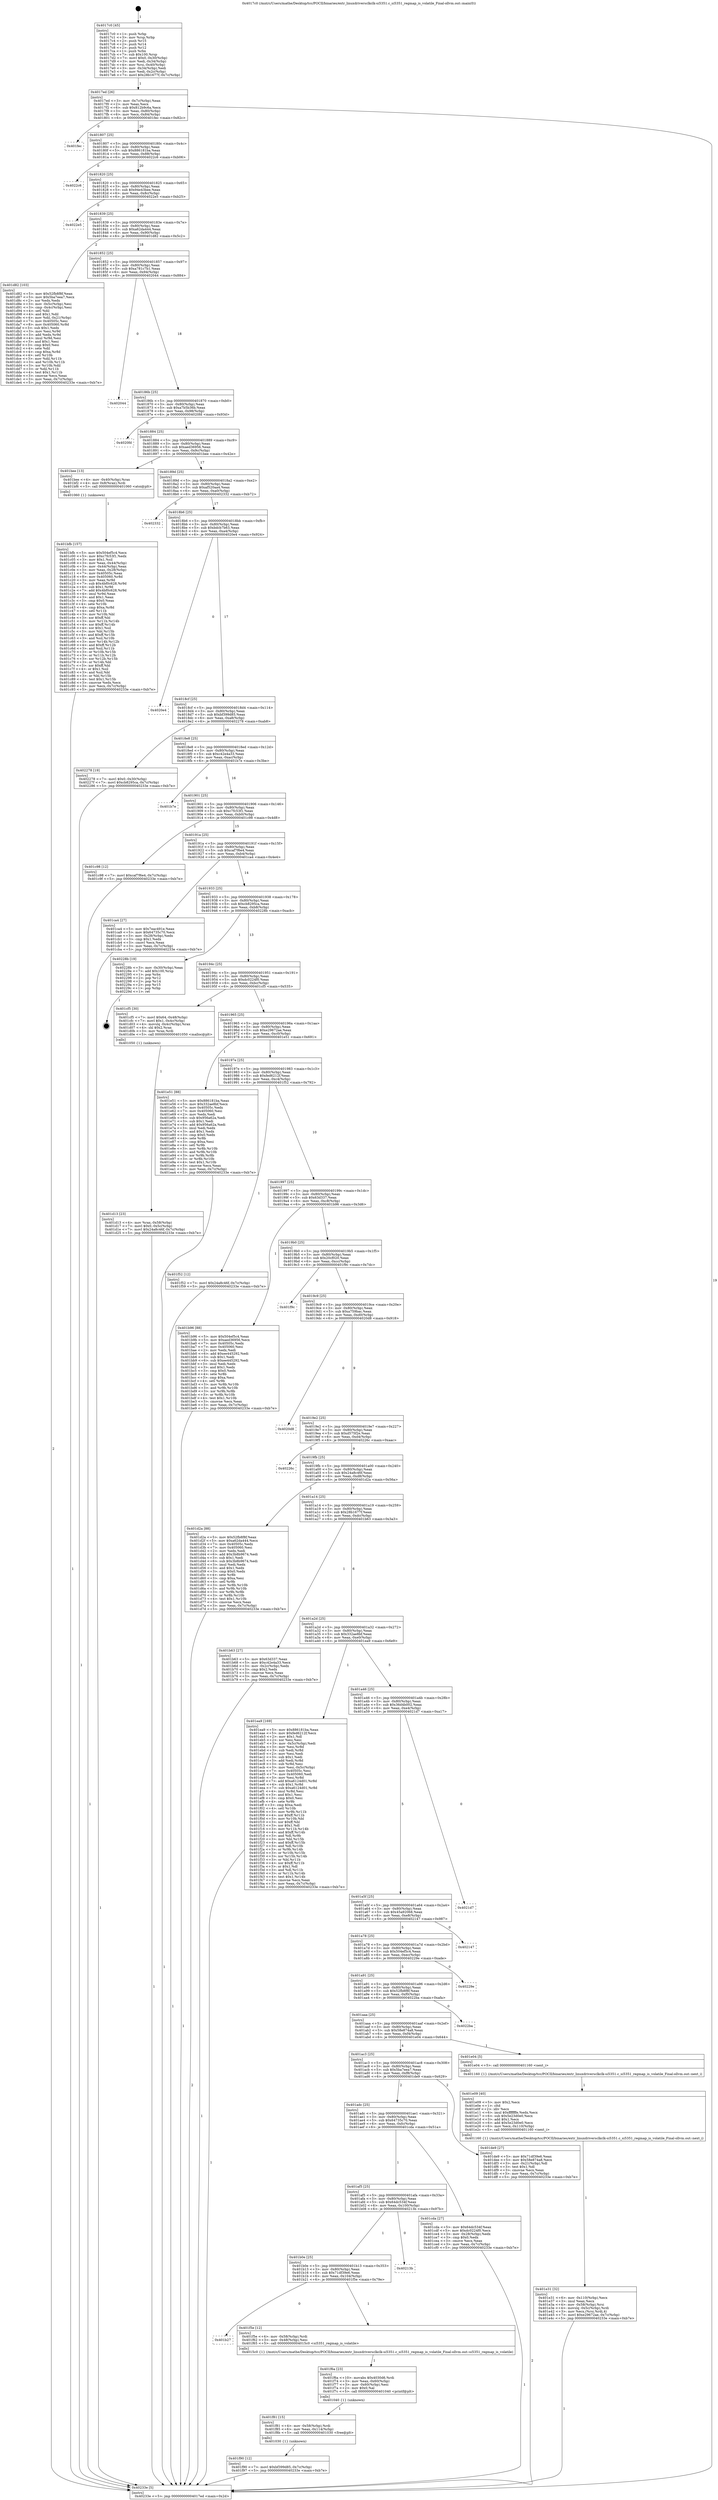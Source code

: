 digraph "0x4017c0" {
  label = "0x4017c0 (/mnt/c/Users/mathe/Desktop/tcc/POCII/binaries/extr_linuxdriversclkclk-si5351.c_si5351_regmap_is_volatile_Final-ollvm.out::main(0))"
  labelloc = "t"
  node[shape=record]

  Entry [label="",width=0.3,height=0.3,shape=circle,fillcolor=black,style=filled]
  "0x4017ed" [label="{
     0x4017ed [26]\l
     | [instrs]\l
     &nbsp;&nbsp;0x4017ed \<+3\>: mov -0x7c(%rbp),%eax\l
     &nbsp;&nbsp;0x4017f0 \<+2\>: mov %eax,%ecx\l
     &nbsp;&nbsp;0x4017f2 \<+6\>: sub $0x812b9c6a,%ecx\l
     &nbsp;&nbsp;0x4017f8 \<+3\>: mov %eax,-0x80(%rbp)\l
     &nbsp;&nbsp;0x4017fb \<+6\>: mov %ecx,-0x84(%rbp)\l
     &nbsp;&nbsp;0x401801 \<+6\>: je 0000000000401fec \<main+0x82c\>\l
  }"]
  "0x401fec" [label="{
     0x401fec\l
  }", style=dashed]
  "0x401807" [label="{
     0x401807 [25]\l
     | [instrs]\l
     &nbsp;&nbsp;0x401807 \<+5\>: jmp 000000000040180c \<main+0x4c\>\l
     &nbsp;&nbsp;0x40180c \<+3\>: mov -0x80(%rbp),%eax\l
     &nbsp;&nbsp;0x40180f \<+5\>: sub $0x886181ba,%eax\l
     &nbsp;&nbsp;0x401814 \<+6\>: mov %eax,-0x88(%rbp)\l
     &nbsp;&nbsp;0x40181a \<+6\>: je 00000000004022c6 \<main+0xb06\>\l
  }"]
  Exit [label="",width=0.3,height=0.3,shape=circle,fillcolor=black,style=filled,peripheries=2]
  "0x4022c6" [label="{
     0x4022c6\l
  }", style=dashed]
  "0x401820" [label="{
     0x401820 [25]\l
     | [instrs]\l
     &nbsp;&nbsp;0x401820 \<+5\>: jmp 0000000000401825 \<main+0x65\>\l
     &nbsp;&nbsp;0x401825 \<+3\>: mov -0x80(%rbp),%eax\l
     &nbsp;&nbsp;0x401828 \<+5\>: sub $0x94e43bee,%eax\l
     &nbsp;&nbsp;0x40182d \<+6\>: mov %eax,-0x8c(%rbp)\l
     &nbsp;&nbsp;0x401833 \<+6\>: je 00000000004022e5 \<main+0xb25\>\l
  }"]
  "0x401f90" [label="{
     0x401f90 [12]\l
     | [instrs]\l
     &nbsp;&nbsp;0x401f90 \<+7\>: movl $0xbf399d85,-0x7c(%rbp)\l
     &nbsp;&nbsp;0x401f97 \<+5\>: jmp 000000000040233e \<main+0xb7e\>\l
  }"]
  "0x4022e5" [label="{
     0x4022e5\l
  }", style=dashed]
  "0x401839" [label="{
     0x401839 [25]\l
     | [instrs]\l
     &nbsp;&nbsp;0x401839 \<+5\>: jmp 000000000040183e \<main+0x7e\>\l
     &nbsp;&nbsp;0x40183e \<+3\>: mov -0x80(%rbp),%eax\l
     &nbsp;&nbsp;0x401841 \<+5\>: sub $0xa62da444,%eax\l
     &nbsp;&nbsp;0x401846 \<+6\>: mov %eax,-0x90(%rbp)\l
     &nbsp;&nbsp;0x40184c \<+6\>: je 0000000000401d82 \<main+0x5c2\>\l
  }"]
  "0x401f81" [label="{
     0x401f81 [15]\l
     | [instrs]\l
     &nbsp;&nbsp;0x401f81 \<+4\>: mov -0x58(%rbp),%rdi\l
     &nbsp;&nbsp;0x401f85 \<+6\>: mov %eax,-0x114(%rbp)\l
     &nbsp;&nbsp;0x401f8b \<+5\>: call 0000000000401030 \<free@plt\>\l
     | [calls]\l
     &nbsp;&nbsp;0x401030 \{1\} (unknown)\l
  }"]
  "0x401d82" [label="{
     0x401d82 [103]\l
     | [instrs]\l
     &nbsp;&nbsp;0x401d82 \<+5\>: mov $0x52fb8f8f,%eax\l
     &nbsp;&nbsp;0x401d87 \<+5\>: mov $0x5ba7eea7,%ecx\l
     &nbsp;&nbsp;0x401d8c \<+2\>: xor %edx,%edx\l
     &nbsp;&nbsp;0x401d8e \<+3\>: mov -0x5c(%rbp),%esi\l
     &nbsp;&nbsp;0x401d91 \<+3\>: cmp -0x4c(%rbp),%esi\l
     &nbsp;&nbsp;0x401d94 \<+4\>: setl %dil\l
     &nbsp;&nbsp;0x401d98 \<+4\>: and $0x1,%dil\l
     &nbsp;&nbsp;0x401d9c \<+4\>: mov %dil,-0x21(%rbp)\l
     &nbsp;&nbsp;0x401da0 \<+7\>: mov 0x40505c,%esi\l
     &nbsp;&nbsp;0x401da7 \<+8\>: mov 0x405060,%r8d\l
     &nbsp;&nbsp;0x401daf \<+3\>: sub $0x1,%edx\l
     &nbsp;&nbsp;0x401db2 \<+3\>: mov %esi,%r9d\l
     &nbsp;&nbsp;0x401db5 \<+3\>: add %edx,%r9d\l
     &nbsp;&nbsp;0x401db8 \<+4\>: imul %r9d,%esi\l
     &nbsp;&nbsp;0x401dbc \<+3\>: and $0x1,%esi\l
     &nbsp;&nbsp;0x401dbf \<+3\>: cmp $0x0,%esi\l
     &nbsp;&nbsp;0x401dc2 \<+4\>: sete %dil\l
     &nbsp;&nbsp;0x401dc6 \<+4\>: cmp $0xa,%r8d\l
     &nbsp;&nbsp;0x401dca \<+4\>: setl %r10b\l
     &nbsp;&nbsp;0x401dce \<+3\>: mov %dil,%r11b\l
     &nbsp;&nbsp;0x401dd1 \<+3\>: and %r10b,%r11b\l
     &nbsp;&nbsp;0x401dd4 \<+3\>: xor %r10b,%dil\l
     &nbsp;&nbsp;0x401dd7 \<+3\>: or %dil,%r11b\l
     &nbsp;&nbsp;0x401dda \<+4\>: test $0x1,%r11b\l
     &nbsp;&nbsp;0x401dde \<+3\>: cmovne %ecx,%eax\l
     &nbsp;&nbsp;0x401de1 \<+3\>: mov %eax,-0x7c(%rbp)\l
     &nbsp;&nbsp;0x401de4 \<+5\>: jmp 000000000040233e \<main+0xb7e\>\l
  }"]
  "0x401852" [label="{
     0x401852 [25]\l
     | [instrs]\l
     &nbsp;&nbsp;0x401852 \<+5\>: jmp 0000000000401857 \<main+0x97\>\l
     &nbsp;&nbsp;0x401857 \<+3\>: mov -0x80(%rbp),%eax\l
     &nbsp;&nbsp;0x40185a \<+5\>: sub $0xa781c7b1,%eax\l
     &nbsp;&nbsp;0x40185f \<+6\>: mov %eax,-0x94(%rbp)\l
     &nbsp;&nbsp;0x401865 \<+6\>: je 0000000000402044 \<main+0x884\>\l
  }"]
  "0x401f6a" [label="{
     0x401f6a [23]\l
     | [instrs]\l
     &nbsp;&nbsp;0x401f6a \<+10\>: movabs $0x4030d6,%rdi\l
     &nbsp;&nbsp;0x401f74 \<+3\>: mov %eax,-0x60(%rbp)\l
     &nbsp;&nbsp;0x401f77 \<+3\>: mov -0x60(%rbp),%esi\l
     &nbsp;&nbsp;0x401f7a \<+2\>: mov $0x0,%al\l
     &nbsp;&nbsp;0x401f7c \<+5\>: call 0000000000401040 \<printf@plt\>\l
     | [calls]\l
     &nbsp;&nbsp;0x401040 \{1\} (unknown)\l
  }"]
  "0x402044" [label="{
     0x402044\l
  }", style=dashed]
  "0x40186b" [label="{
     0x40186b [25]\l
     | [instrs]\l
     &nbsp;&nbsp;0x40186b \<+5\>: jmp 0000000000401870 \<main+0xb0\>\l
     &nbsp;&nbsp;0x401870 \<+3\>: mov -0x80(%rbp),%eax\l
     &nbsp;&nbsp;0x401873 \<+5\>: sub $0xa7b5b36b,%eax\l
     &nbsp;&nbsp;0x401878 \<+6\>: mov %eax,-0x98(%rbp)\l
     &nbsp;&nbsp;0x40187e \<+6\>: je 00000000004020fd \<main+0x93d\>\l
  }"]
  "0x401b27" [label="{
     0x401b27\l
  }", style=dashed]
  "0x4020fd" [label="{
     0x4020fd\l
  }", style=dashed]
  "0x401884" [label="{
     0x401884 [25]\l
     | [instrs]\l
     &nbsp;&nbsp;0x401884 \<+5\>: jmp 0000000000401889 \<main+0xc9\>\l
     &nbsp;&nbsp;0x401889 \<+3\>: mov -0x80(%rbp),%eax\l
     &nbsp;&nbsp;0x40188c \<+5\>: sub $0xaed36956,%eax\l
     &nbsp;&nbsp;0x401891 \<+6\>: mov %eax,-0x9c(%rbp)\l
     &nbsp;&nbsp;0x401897 \<+6\>: je 0000000000401bee \<main+0x42e\>\l
  }"]
  "0x401f5e" [label="{
     0x401f5e [12]\l
     | [instrs]\l
     &nbsp;&nbsp;0x401f5e \<+4\>: mov -0x58(%rbp),%rdi\l
     &nbsp;&nbsp;0x401f62 \<+3\>: mov -0x48(%rbp),%esi\l
     &nbsp;&nbsp;0x401f65 \<+5\>: call 00000000004015c0 \<si5351_regmap_is_volatile\>\l
     | [calls]\l
     &nbsp;&nbsp;0x4015c0 \{1\} (/mnt/c/Users/mathe/Desktop/tcc/POCII/binaries/extr_linuxdriversclkclk-si5351.c_si5351_regmap_is_volatile_Final-ollvm.out::si5351_regmap_is_volatile)\l
  }"]
  "0x401bee" [label="{
     0x401bee [13]\l
     | [instrs]\l
     &nbsp;&nbsp;0x401bee \<+4\>: mov -0x40(%rbp),%rax\l
     &nbsp;&nbsp;0x401bf2 \<+4\>: mov 0x8(%rax),%rdi\l
     &nbsp;&nbsp;0x401bf6 \<+5\>: call 0000000000401060 \<atoi@plt\>\l
     | [calls]\l
     &nbsp;&nbsp;0x401060 \{1\} (unknown)\l
  }"]
  "0x40189d" [label="{
     0x40189d [25]\l
     | [instrs]\l
     &nbsp;&nbsp;0x40189d \<+5\>: jmp 00000000004018a2 \<main+0xe2\>\l
     &nbsp;&nbsp;0x4018a2 \<+3\>: mov -0x80(%rbp),%eax\l
     &nbsp;&nbsp;0x4018a5 \<+5\>: sub $0xaf520aa4,%eax\l
     &nbsp;&nbsp;0x4018aa \<+6\>: mov %eax,-0xa0(%rbp)\l
     &nbsp;&nbsp;0x4018b0 \<+6\>: je 0000000000402332 \<main+0xb72\>\l
  }"]
  "0x401b0e" [label="{
     0x401b0e [25]\l
     | [instrs]\l
     &nbsp;&nbsp;0x401b0e \<+5\>: jmp 0000000000401b13 \<main+0x353\>\l
     &nbsp;&nbsp;0x401b13 \<+3\>: mov -0x80(%rbp),%eax\l
     &nbsp;&nbsp;0x401b16 \<+5\>: sub $0x71df39e6,%eax\l
     &nbsp;&nbsp;0x401b1b \<+6\>: mov %eax,-0x104(%rbp)\l
     &nbsp;&nbsp;0x401b21 \<+6\>: je 0000000000401f5e \<main+0x79e\>\l
  }"]
  "0x402332" [label="{
     0x402332\l
  }", style=dashed]
  "0x4018b6" [label="{
     0x4018b6 [25]\l
     | [instrs]\l
     &nbsp;&nbsp;0x4018b6 \<+5\>: jmp 00000000004018bb \<main+0xfb\>\l
     &nbsp;&nbsp;0x4018bb \<+3\>: mov -0x80(%rbp),%eax\l
     &nbsp;&nbsp;0x4018be \<+5\>: sub $0xbdcb7b63,%eax\l
     &nbsp;&nbsp;0x4018c3 \<+6\>: mov %eax,-0xa4(%rbp)\l
     &nbsp;&nbsp;0x4018c9 \<+6\>: je 00000000004020e4 \<main+0x924\>\l
  }"]
  "0x40213b" [label="{
     0x40213b\l
  }", style=dashed]
  "0x4020e4" [label="{
     0x4020e4\l
  }", style=dashed]
  "0x4018cf" [label="{
     0x4018cf [25]\l
     | [instrs]\l
     &nbsp;&nbsp;0x4018cf \<+5\>: jmp 00000000004018d4 \<main+0x114\>\l
     &nbsp;&nbsp;0x4018d4 \<+3\>: mov -0x80(%rbp),%eax\l
     &nbsp;&nbsp;0x4018d7 \<+5\>: sub $0xbf399d85,%eax\l
     &nbsp;&nbsp;0x4018dc \<+6\>: mov %eax,-0xa8(%rbp)\l
     &nbsp;&nbsp;0x4018e2 \<+6\>: je 0000000000402278 \<main+0xab8\>\l
  }"]
  "0x401e31" [label="{
     0x401e31 [32]\l
     | [instrs]\l
     &nbsp;&nbsp;0x401e31 \<+6\>: mov -0x110(%rbp),%ecx\l
     &nbsp;&nbsp;0x401e37 \<+3\>: imul %eax,%ecx\l
     &nbsp;&nbsp;0x401e3a \<+4\>: mov -0x58(%rbp),%rsi\l
     &nbsp;&nbsp;0x401e3e \<+4\>: movslq -0x5c(%rbp),%rdi\l
     &nbsp;&nbsp;0x401e42 \<+3\>: mov %ecx,(%rsi,%rdi,4)\l
     &nbsp;&nbsp;0x401e45 \<+7\>: movl $0xe29672ae,-0x7c(%rbp)\l
     &nbsp;&nbsp;0x401e4c \<+5\>: jmp 000000000040233e \<main+0xb7e\>\l
  }"]
  "0x402278" [label="{
     0x402278 [19]\l
     | [instrs]\l
     &nbsp;&nbsp;0x402278 \<+7\>: movl $0x0,-0x30(%rbp)\l
     &nbsp;&nbsp;0x40227f \<+7\>: movl $0xcb8295ca,-0x7c(%rbp)\l
     &nbsp;&nbsp;0x402286 \<+5\>: jmp 000000000040233e \<main+0xb7e\>\l
  }"]
  "0x4018e8" [label="{
     0x4018e8 [25]\l
     | [instrs]\l
     &nbsp;&nbsp;0x4018e8 \<+5\>: jmp 00000000004018ed \<main+0x12d\>\l
     &nbsp;&nbsp;0x4018ed \<+3\>: mov -0x80(%rbp),%eax\l
     &nbsp;&nbsp;0x4018f0 \<+5\>: sub $0xc42e4a33,%eax\l
     &nbsp;&nbsp;0x4018f5 \<+6\>: mov %eax,-0xac(%rbp)\l
     &nbsp;&nbsp;0x4018fb \<+6\>: je 0000000000401b7e \<main+0x3be\>\l
  }"]
  "0x401e09" [label="{
     0x401e09 [40]\l
     | [instrs]\l
     &nbsp;&nbsp;0x401e09 \<+5\>: mov $0x2,%ecx\l
     &nbsp;&nbsp;0x401e0e \<+1\>: cltd\l
     &nbsp;&nbsp;0x401e0f \<+2\>: idiv %ecx\l
     &nbsp;&nbsp;0x401e11 \<+6\>: imul $0xfffffffe,%edx,%ecx\l
     &nbsp;&nbsp;0x401e17 \<+6\>: sub $0x5e23d0e0,%ecx\l
     &nbsp;&nbsp;0x401e1d \<+3\>: add $0x1,%ecx\l
     &nbsp;&nbsp;0x401e20 \<+6\>: add $0x5e23d0e0,%ecx\l
     &nbsp;&nbsp;0x401e26 \<+6\>: mov %ecx,-0x110(%rbp)\l
     &nbsp;&nbsp;0x401e2c \<+5\>: call 0000000000401160 \<next_i\>\l
     | [calls]\l
     &nbsp;&nbsp;0x401160 \{1\} (/mnt/c/Users/mathe/Desktop/tcc/POCII/binaries/extr_linuxdriversclkclk-si5351.c_si5351_regmap_is_volatile_Final-ollvm.out::next_i)\l
  }"]
  "0x401b7e" [label="{
     0x401b7e\l
  }", style=dashed]
  "0x401901" [label="{
     0x401901 [25]\l
     | [instrs]\l
     &nbsp;&nbsp;0x401901 \<+5\>: jmp 0000000000401906 \<main+0x146\>\l
     &nbsp;&nbsp;0x401906 \<+3\>: mov -0x80(%rbp),%eax\l
     &nbsp;&nbsp;0x401909 \<+5\>: sub $0xc7fc53f1,%eax\l
     &nbsp;&nbsp;0x40190e \<+6\>: mov %eax,-0xb0(%rbp)\l
     &nbsp;&nbsp;0x401914 \<+6\>: je 0000000000401c98 \<main+0x4d8\>\l
  }"]
  "0x401d13" [label="{
     0x401d13 [23]\l
     | [instrs]\l
     &nbsp;&nbsp;0x401d13 \<+4\>: mov %rax,-0x58(%rbp)\l
     &nbsp;&nbsp;0x401d17 \<+7\>: movl $0x0,-0x5c(%rbp)\l
     &nbsp;&nbsp;0x401d1e \<+7\>: movl $0x24a8c46f,-0x7c(%rbp)\l
     &nbsp;&nbsp;0x401d25 \<+5\>: jmp 000000000040233e \<main+0xb7e\>\l
  }"]
  "0x401c98" [label="{
     0x401c98 [12]\l
     | [instrs]\l
     &nbsp;&nbsp;0x401c98 \<+7\>: movl $0xcaf7f6e4,-0x7c(%rbp)\l
     &nbsp;&nbsp;0x401c9f \<+5\>: jmp 000000000040233e \<main+0xb7e\>\l
  }"]
  "0x40191a" [label="{
     0x40191a [25]\l
     | [instrs]\l
     &nbsp;&nbsp;0x40191a \<+5\>: jmp 000000000040191f \<main+0x15f\>\l
     &nbsp;&nbsp;0x40191f \<+3\>: mov -0x80(%rbp),%eax\l
     &nbsp;&nbsp;0x401922 \<+5\>: sub $0xcaf7f6e4,%eax\l
     &nbsp;&nbsp;0x401927 \<+6\>: mov %eax,-0xb4(%rbp)\l
     &nbsp;&nbsp;0x40192d \<+6\>: je 0000000000401ca4 \<main+0x4e4\>\l
  }"]
  "0x401af5" [label="{
     0x401af5 [25]\l
     | [instrs]\l
     &nbsp;&nbsp;0x401af5 \<+5\>: jmp 0000000000401afa \<main+0x33a\>\l
     &nbsp;&nbsp;0x401afa \<+3\>: mov -0x80(%rbp),%eax\l
     &nbsp;&nbsp;0x401afd \<+5\>: sub $0x64dc534f,%eax\l
     &nbsp;&nbsp;0x401b02 \<+6\>: mov %eax,-0x100(%rbp)\l
     &nbsp;&nbsp;0x401b08 \<+6\>: je 000000000040213b \<main+0x97b\>\l
  }"]
  "0x401ca4" [label="{
     0x401ca4 [27]\l
     | [instrs]\l
     &nbsp;&nbsp;0x401ca4 \<+5\>: mov $0x7eac491e,%eax\l
     &nbsp;&nbsp;0x401ca9 \<+5\>: mov $0x64735c70,%ecx\l
     &nbsp;&nbsp;0x401cae \<+3\>: mov -0x28(%rbp),%edx\l
     &nbsp;&nbsp;0x401cb1 \<+3\>: cmp $0x1,%edx\l
     &nbsp;&nbsp;0x401cb4 \<+3\>: cmovl %ecx,%eax\l
     &nbsp;&nbsp;0x401cb7 \<+3\>: mov %eax,-0x7c(%rbp)\l
     &nbsp;&nbsp;0x401cba \<+5\>: jmp 000000000040233e \<main+0xb7e\>\l
  }"]
  "0x401933" [label="{
     0x401933 [25]\l
     | [instrs]\l
     &nbsp;&nbsp;0x401933 \<+5\>: jmp 0000000000401938 \<main+0x178\>\l
     &nbsp;&nbsp;0x401938 \<+3\>: mov -0x80(%rbp),%eax\l
     &nbsp;&nbsp;0x40193b \<+5\>: sub $0xcb8295ca,%eax\l
     &nbsp;&nbsp;0x401940 \<+6\>: mov %eax,-0xb8(%rbp)\l
     &nbsp;&nbsp;0x401946 \<+6\>: je 000000000040228b \<main+0xacb\>\l
  }"]
  "0x401cda" [label="{
     0x401cda [27]\l
     | [instrs]\l
     &nbsp;&nbsp;0x401cda \<+5\>: mov $0x64dc534f,%eax\l
     &nbsp;&nbsp;0x401cdf \<+5\>: mov $0xdc0224f0,%ecx\l
     &nbsp;&nbsp;0x401ce4 \<+3\>: mov -0x28(%rbp),%edx\l
     &nbsp;&nbsp;0x401ce7 \<+3\>: cmp $0x0,%edx\l
     &nbsp;&nbsp;0x401cea \<+3\>: cmove %ecx,%eax\l
     &nbsp;&nbsp;0x401ced \<+3\>: mov %eax,-0x7c(%rbp)\l
     &nbsp;&nbsp;0x401cf0 \<+5\>: jmp 000000000040233e \<main+0xb7e\>\l
  }"]
  "0x40228b" [label="{
     0x40228b [19]\l
     | [instrs]\l
     &nbsp;&nbsp;0x40228b \<+3\>: mov -0x30(%rbp),%eax\l
     &nbsp;&nbsp;0x40228e \<+7\>: add $0x100,%rsp\l
     &nbsp;&nbsp;0x402295 \<+1\>: pop %rbx\l
     &nbsp;&nbsp;0x402296 \<+2\>: pop %r12\l
     &nbsp;&nbsp;0x402298 \<+2\>: pop %r14\l
     &nbsp;&nbsp;0x40229a \<+2\>: pop %r15\l
     &nbsp;&nbsp;0x40229c \<+1\>: pop %rbp\l
     &nbsp;&nbsp;0x40229d \<+1\>: ret\l
  }"]
  "0x40194c" [label="{
     0x40194c [25]\l
     | [instrs]\l
     &nbsp;&nbsp;0x40194c \<+5\>: jmp 0000000000401951 \<main+0x191\>\l
     &nbsp;&nbsp;0x401951 \<+3\>: mov -0x80(%rbp),%eax\l
     &nbsp;&nbsp;0x401954 \<+5\>: sub $0xdc0224f0,%eax\l
     &nbsp;&nbsp;0x401959 \<+6\>: mov %eax,-0xbc(%rbp)\l
     &nbsp;&nbsp;0x40195f \<+6\>: je 0000000000401cf5 \<main+0x535\>\l
  }"]
  "0x401adc" [label="{
     0x401adc [25]\l
     | [instrs]\l
     &nbsp;&nbsp;0x401adc \<+5\>: jmp 0000000000401ae1 \<main+0x321\>\l
     &nbsp;&nbsp;0x401ae1 \<+3\>: mov -0x80(%rbp),%eax\l
     &nbsp;&nbsp;0x401ae4 \<+5\>: sub $0x64735c70,%eax\l
     &nbsp;&nbsp;0x401ae9 \<+6\>: mov %eax,-0xfc(%rbp)\l
     &nbsp;&nbsp;0x401aef \<+6\>: je 0000000000401cda \<main+0x51a\>\l
  }"]
  "0x401cf5" [label="{
     0x401cf5 [30]\l
     | [instrs]\l
     &nbsp;&nbsp;0x401cf5 \<+7\>: movl $0x64,-0x48(%rbp)\l
     &nbsp;&nbsp;0x401cfc \<+7\>: movl $0x1,-0x4c(%rbp)\l
     &nbsp;&nbsp;0x401d03 \<+4\>: movslq -0x4c(%rbp),%rax\l
     &nbsp;&nbsp;0x401d07 \<+4\>: shl $0x2,%rax\l
     &nbsp;&nbsp;0x401d0b \<+3\>: mov %rax,%rdi\l
     &nbsp;&nbsp;0x401d0e \<+5\>: call 0000000000401050 \<malloc@plt\>\l
     | [calls]\l
     &nbsp;&nbsp;0x401050 \{1\} (unknown)\l
  }"]
  "0x401965" [label="{
     0x401965 [25]\l
     | [instrs]\l
     &nbsp;&nbsp;0x401965 \<+5\>: jmp 000000000040196a \<main+0x1aa\>\l
     &nbsp;&nbsp;0x40196a \<+3\>: mov -0x80(%rbp),%eax\l
     &nbsp;&nbsp;0x40196d \<+5\>: sub $0xe29672ae,%eax\l
     &nbsp;&nbsp;0x401972 \<+6\>: mov %eax,-0xc0(%rbp)\l
     &nbsp;&nbsp;0x401978 \<+6\>: je 0000000000401e51 \<main+0x691\>\l
  }"]
  "0x401de9" [label="{
     0x401de9 [27]\l
     | [instrs]\l
     &nbsp;&nbsp;0x401de9 \<+5\>: mov $0x71df39e6,%eax\l
     &nbsp;&nbsp;0x401dee \<+5\>: mov $0x58e874a8,%ecx\l
     &nbsp;&nbsp;0x401df3 \<+3\>: mov -0x21(%rbp),%dl\l
     &nbsp;&nbsp;0x401df6 \<+3\>: test $0x1,%dl\l
     &nbsp;&nbsp;0x401df9 \<+3\>: cmovne %ecx,%eax\l
     &nbsp;&nbsp;0x401dfc \<+3\>: mov %eax,-0x7c(%rbp)\l
     &nbsp;&nbsp;0x401dff \<+5\>: jmp 000000000040233e \<main+0xb7e\>\l
  }"]
  "0x401e51" [label="{
     0x401e51 [88]\l
     | [instrs]\l
     &nbsp;&nbsp;0x401e51 \<+5\>: mov $0x886181ba,%eax\l
     &nbsp;&nbsp;0x401e56 \<+5\>: mov $0x332ae8bf,%ecx\l
     &nbsp;&nbsp;0x401e5b \<+7\>: mov 0x40505c,%edx\l
     &nbsp;&nbsp;0x401e62 \<+7\>: mov 0x405060,%esi\l
     &nbsp;&nbsp;0x401e69 \<+2\>: mov %edx,%edi\l
     &nbsp;&nbsp;0x401e6b \<+6\>: sub $0x956a62a,%edi\l
     &nbsp;&nbsp;0x401e71 \<+3\>: sub $0x1,%edi\l
     &nbsp;&nbsp;0x401e74 \<+6\>: add $0x956a62a,%edi\l
     &nbsp;&nbsp;0x401e7a \<+3\>: imul %edi,%edx\l
     &nbsp;&nbsp;0x401e7d \<+3\>: and $0x1,%edx\l
     &nbsp;&nbsp;0x401e80 \<+3\>: cmp $0x0,%edx\l
     &nbsp;&nbsp;0x401e83 \<+4\>: sete %r8b\l
     &nbsp;&nbsp;0x401e87 \<+3\>: cmp $0xa,%esi\l
     &nbsp;&nbsp;0x401e8a \<+4\>: setl %r9b\l
     &nbsp;&nbsp;0x401e8e \<+3\>: mov %r8b,%r10b\l
     &nbsp;&nbsp;0x401e91 \<+3\>: and %r9b,%r10b\l
     &nbsp;&nbsp;0x401e94 \<+3\>: xor %r9b,%r8b\l
     &nbsp;&nbsp;0x401e97 \<+3\>: or %r8b,%r10b\l
     &nbsp;&nbsp;0x401e9a \<+4\>: test $0x1,%r10b\l
     &nbsp;&nbsp;0x401e9e \<+3\>: cmovne %ecx,%eax\l
     &nbsp;&nbsp;0x401ea1 \<+3\>: mov %eax,-0x7c(%rbp)\l
     &nbsp;&nbsp;0x401ea4 \<+5\>: jmp 000000000040233e \<main+0xb7e\>\l
  }"]
  "0x40197e" [label="{
     0x40197e [25]\l
     | [instrs]\l
     &nbsp;&nbsp;0x40197e \<+5\>: jmp 0000000000401983 \<main+0x1c3\>\l
     &nbsp;&nbsp;0x401983 \<+3\>: mov -0x80(%rbp),%eax\l
     &nbsp;&nbsp;0x401986 \<+5\>: sub $0xfed6212f,%eax\l
     &nbsp;&nbsp;0x40198b \<+6\>: mov %eax,-0xc4(%rbp)\l
     &nbsp;&nbsp;0x401991 \<+6\>: je 0000000000401f52 \<main+0x792\>\l
  }"]
  "0x401ac3" [label="{
     0x401ac3 [25]\l
     | [instrs]\l
     &nbsp;&nbsp;0x401ac3 \<+5\>: jmp 0000000000401ac8 \<main+0x308\>\l
     &nbsp;&nbsp;0x401ac8 \<+3\>: mov -0x80(%rbp),%eax\l
     &nbsp;&nbsp;0x401acb \<+5\>: sub $0x5ba7eea7,%eax\l
     &nbsp;&nbsp;0x401ad0 \<+6\>: mov %eax,-0xf8(%rbp)\l
     &nbsp;&nbsp;0x401ad6 \<+6\>: je 0000000000401de9 \<main+0x629\>\l
  }"]
  "0x401f52" [label="{
     0x401f52 [12]\l
     | [instrs]\l
     &nbsp;&nbsp;0x401f52 \<+7\>: movl $0x24a8c46f,-0x7c(%rbp)\l
     &nbsp;&nbsp;0x401f59 \<+5\>: jmp 000000000040233e \<main+0xb7e\>\l
  }"]
  "0x401997" [label="{
     0x401997 [25]\l
     | [instrs]\l
     &nbsp;&nbsp;0x401997 \<+5\>: jmp 000000000040199c \<main+0x1dc\>\l
     &nbsp;&nbsp;0x40199c \<+3\>: mov -0x80(%rbp),%eax\l
     &nbsp;&nbsp;0x40199f \<+5\>: sub $0x63d337,%eax\l
     &nbsp;&nbsp;0x4019a4 \<+6\>: mov %eax,-0xc8(%rbp)\l
     &nbsp;&nbsp;0x4019aa \<+6\>: je 0000000000401b96 \<main+0x3d6\>\l
  }"]
  "0x401e04" [label="{
     0x401e04 [5]\l
     | [instrs]\l
     &nbsp;&nbsp;0x401e04 \<+5\>: call 0000000000401160 \<next_i\>\l
     | [calls]\l
     &nbsp;&nbsp;0x401160 \{1\} (/mnt/c/Users/mathe/Desktop/tcc/POCII/binaries/extr_linuxdriversclkclk-si5351.c_si5351_regmap_is_volatile_Final-ollvm.out::next_i)\l
  }"]
  "0x401b96" [label="{
     0x401b96 [88]\l
     | [instrs]\l
     &nbsp;&nbsp;0x401b96 \<+5\>: mov $0x504ef5c4,%eax\l
     &nbsp;&nbsp;0x401b9b \<+5\>: mov $0xaed36956,%ecx\l
     &nbsp;&nbsp;0x401ba0 \<+7\>: mov 0x40505c,%edx\l
     &nbsp;&nbsp;0x401ba7 \<+7\>: mov 0x405060,%esi\l
     &nbsp;&nbsp;0x401bae \<+2\>: mov %edx,%edi\l
     &nbsp;&nbsp;0x401bb0 \<+6\>: add $0xee445292,%edi\l
     &nbsp;&nbsp;0x401bb6 \<+3\>: sub $0x1,%edi\l
     &nbsp;&nbsp;0x401bb9 \<+6\>: sub $0xee445292,%edi\l
     &nbsp;&nbsp;0x401bbf \<+3\>: imul %edi,%edx\l
     &nbsp;&nbsp;0x401bc2 \<+3\>: and $0x1,%edx\l
     &nbsp;&nbsp;0x401bc5 \<+3\>: cmp $0x0,%edx\l
     &nbsp;&nbsp;0x401bc8 \<+4\>: sete %r8b\l
     &nbsp;&nbsp;0x401bcc \<+3\>: cmp $0xa,%esi\l
     &nbsp;&nbsp;0x401bcf \<+4\>: setl %r9b\l
     &nbsp;&nbsp;0x401bd3 \<+3\>: mov %r8b,%r10b\l
     &nbsp;&nbsp;0x401bd6 \<+3\>: and %r9b,%r10b\l
     &nbsp;&nbsp;0x401bd9 \<+3\>: xor %r9b,%r8b\l
     &nbsp;&nbsp;0x401bdc \<+3\>: or %r8b,%r10b\l
     &nbsp;&nbsp;0x401bdf \<+4\>: test $0x1,%r10b\l
     &nbsp;&nbsp;0x401be3 \<+3\>: cmovne %ecx,%eax\l
     &nbsp;&nbsp;0x401be6 \<+3\>: mov %eax,-0x7c(%rbp)\l
     &nbsp;&nbsp;0x401be9 \<+5\>: jmp 000000000040233e \<main+0xb7e\>\l
  }"]
  "0x4019b0" [label="{
     0x4019b0 [25]\l
     | [instrs]\l
     &nbsp;&nbsp;0x4019b0 \<+5\>: jmp 00000000004019b5 \<main+0x1f5\>\l
     &nbsp;&nbsp;0x4019b5 \<+3\>: mov -0x80(%rbp),%eax\l
     &nbsp;&nbsp;0x4019b8 \<+5\>: sub $0x20cf020,%eax\l
     &nbsp;&nbsp;0x4019bd \<+6\>: mov %eax,-0xcc(%rbp)\l
     &nbsp;&nbsp;0x4019c3 \<+6\>: je 0000000000401f9c \<main+0x7dc\>\l
  }"]
  "0x401aaa" [label="{
     0x401aaa [25]\l
     | [instrs]\l
     &nbsp;&nbsp;0x401aaa \<+5\>: jmp 0000000000401aaf \<main+0x2ef\>\l
     &nbsp;&nbsp;0x401aaf \<+3\>: mov -0x80(%rbp),%eax\l
     &nbsp;&nbsp;0x401ab2 \<+5\>: sub $0x58e874a8,%eax\l
     &nbsp;&nbsp;0x401ab7 \<+6\>: mov %eax,-0xf4(%rbp)\l
     &nbsp;&nbsp;0x401abd \<+6\>: je 0000000000401e04 \<main+0x644\>\l
  }"]
  "0x401f9c" [label="{
     0x401f9c\l
  }", style=dashed]
  "0x4019c9" [label="{
     0x4019c9 [25]\l
     | [instrs]\l
     &nbsp;&nbsp;0x4019c9 \<+5\>: jmp 00000000004019ce \<main+0x20e\>\l
     &nbsp;&nbsp;0x4019ce \<+3\>: mov -0x80(%rbp),%eax\l
     &nbsp;&nbsp;0x4019d1 \<+5\>: sub $0xa759bac,%eax\l
     &nbsp;&nbsp;0x4019d6 \<+6\>: mov %eax,-0xd0(%rbp)\l
     &nbsp;&nbsp;0x4019dc \<+6\>: je 00000000004020d8 \<main+0x918\>\l
  }"]
  "0x4022ba" [label="{
     0x4022ba\l
  }", style=dashed]
  "0x4020d8" [label="{
     0x4020d8\l
  }", style=dashed]
  "0x4019e2" [label="{
     0x4019e2 [25]\l
     | [instrs]\l
     &nbsp;&nbsp;0x4019e2 \<+5\>: jmp 00000000004019e7 \<main+0x227\>\l
     &nbsp;&nbsp;0x4019e7 \<+3\>: mov -0x80(%rbp),%eax\l
     &nbsp;&nbsp;0x4019ea \<+5\>: sub $0xd575f2e,%eax\l
     &nbsp;&nbsp;0x4019ef \<+6\>: mov %eax,-0xd4(%rbp)\l
     &nbsp;&nbsp;0x4019f5 \<+6\>: je 000000000040226c \<main+0xaac\>\l
  }"]
  "0x401a91" [label="{
     0x401a91 [25]\l
     | [instrs]\l
     &nbsp;&nbsp;0x401a91 \<+5\>: jmp 0000000000401a96 \<main+0x2d6\>\l
     &nbsp;&nbsp;0x401a96 \<+3\>: mov -0x80(%rbp),%eax\l
     &nbsp;&nbsp;0x401a99 \<+5\>: sub $0x52fb8f8f,%eax\l
     &nbsp;&nbsp;0x401a9e \<+6\>: mov %eax,-0xf0(%rbp)\l
     &nbsp;&nbsp;0x401aa4 \<+6\>: je 00000000004022ba \<main+0xafa\>\l
  }"]
  "0x40226c" [label="{
     0x40226c\l
  }", style=dashed]
  "0x4019fb" [label="{
     0x4019fb [25]\l
     | [instrs]\l
     &nbsp;&nbsp;0x4019fb \<+5\>: jmp 0000000000401a00 \<main+0x240\>\l
     &nbsp;&nbsp;0x401a00 \<+3\>: mov -0x80(%rbp),%eax\l
     &nbsp;&nbsp;0x401a03 \<+5\>: sub $0x24a8c46f,%eax\l
     &nbsp;&nbsp;0x401a08 \<+6\>: mov %eax,-0xd8(%rbp)\l
     &nbsp;&nbsp;0x401a0e \<+6\>: je 0000000000401d2a \<main+0x56a\>\l
  }"]
  "0x40229e" [label="{
     0x40229e\l
  }", style=dashed]
  "0x401d2a" [label="{
     0x401d2a [88]\l
     | [instrs]\l
     &nbsp;&nbsp;0x401d2a \<+5\>: mov $0x52fb8f8f,%eax\l
     &nbsp;&nbsp;0x401d2f \<+5\>: mov $0xa62da444,%ecx\l
     &nbsp;&nbsp;0x401d34 \<+7\>: mov 0x40505c,%edx\l
     &nbsp;&nbsp;0x401d3b \<+7\>: mov 0x405060,%esi\l
     &nbsp;&nbsp;0x401d42 \<+2\>: mov %edx,%edi\l
     &nbsp;&nbsp;0x401d44 \<+6\>: add $0x3b8b9674,%edi\l
     &nbsp;&nbsp;0x401d4a \<+3\>: sub $0x1,%edi\l
     &nbsp;&nbsp;0x401d4d \<+6\>: sub $0x3b8b9674,%edi\l
     &nbsp;&nbsp;0x401d53 \<+3\>: imul %edi,%edx\l
     &nbsp;&nbsp;0x401d56 \<+3\>: and $0x1,%edx\l
     &nbsp;&nbsp;0x401d59 \<+3\>: cmp $0x0,%edx\l
     &nbsp;&nbsp;0x401d5c \<+4\>: sete %r8b\l
     &nbsp;&nbsp;0x401d60 \<+3\>: cmp $0xa,%esi\l
     &nbsp;&nbsp;0x401d63 \<+4\>: setl %r9b\l
     &nbsp;&nbsp;0x401d67 \<+3\>: mov %r8b,%r10b\l
     &nbsp;&nbsp;0x401d6a \<+3\>: and %r9b,%r10b\l
     &nbsp;&nbsp;0x401d6d \<+3\>: xor %r9b,%r8b\l
     &nbsp;&nbsp;0x401d70 \<+3\>: or %r8b,%r10b\l
     &nbsp;&nbsp;0x401d73 \<+4\>: test $0x1,%r10b\l
     &nbsp;&nbsp;0x401d77 \<+3\>: cmovne %ecx,%eax\l
     &nbsp;&nbsp;0x401d7a \<+3\>: mov %eax,-0x7c(%rbp)\l
     &nbsp;&nbsp;0x401d7d \<+5\>: jmp 000000000040233e \<main+0xb7e\>\l
  }"]
  "0x401a14" [label="{
     0x401a14 [25]\l
     | [instrs]\l
     &nbsp;&nbsp;0x401a14 \<+5\>: jmp 0000000000401a19 \<main+0x259\>\l
     &nbsp;&nbsp;0x401a19 \<+3\>: mov -0x80(%rbp),%eax\l
     &nbsp;&nbsp;0x401a1c \<+5\>: sub $0x28b1677f,%eax\l
     &nbsp;&nbsp;0x401a21 \<+6\>: mov %eax,-0xdc(%rbp)\l
     &nbsp;&nbsp;0x401a27 \<+6\>: je 0000000000401b63 \<main+0x3a3\>\l
  }"]
  "0x401a78" [label="{
     0x401a78 [25]\l
     | [instrs]\l
     &nbsp;&nbsp;0x401a78 \<+5\>: jmp 0000000000401a7d \<main+0x2bd\>\l
     &nbsp;&nbsp;0x401a7d \<+3\>: mov -0x80(%rbp),%eax\l
     &nbsp;&nbsp;0x401a80 \<+5\>: sub $0x504ef5c4,%eax\l
     &nbsp;&nbsp;0x401a85 \<+6\>: mov %eax,-0xec(%rbp)\l
     &nbsp;&nbsp;0x401a8b \<+6\>: je 000000000040229e \<main+0xade\>\l
  }"]
  "0x401b63" [label="{
     0x401b63 [27]\l
     | [instrs]\l
     &nbsp;&nbsp;0x401b63 \<+5\>: mov $0x63d337,%eax\l
     &nbsp;&nbsp;0x401b68 \<+5\>: mov $0xc42e4a33,%ecx\l
     &nbsp;&nbsp;0x401b6d \<+3\>: mov -0x2c(%rbp),%edx\l
     &nbsp;&nbsp;0x401b70 \<+3\>: cmp $0x2,%edx\l
     &nbsp;&nbsp;0x401b73 \<+3\>: cmovne %ecx,%eax\l
     &nbsp;&nbsp;0x401b76 \<+3\>: mov %eax,-0x7c(%rbp)\l
     &nbsp;&nbsp;0x401b79 \<+5\>: jmp 000000000040233e \<main+0xb7e\>\l
  }"]
  "0x401a2d" [label="{
     0x401a2d [25]\l
     | [instrs]\l
     &nbsp;&nbsp;0x401a2d \<+5\>: jmp 0000000000401a32 \<main+0x272\>\l
     &nbsp;&nbsp;0x401a32 \<+3\>: mov -0x80(%rbp),%eax\l
     &nbsp;&nbsp;0x401a35 \<+5\>: sub $0x332ae8bf,%eax\l
     &nbsp;&nbsp;0x401a3a \<+6\>: mov %eax,-0xe0(%rbp)\l
     &nbsp;&nbsp;0x401a40 \<+6\>: je 0000000000401ea9 \<main+0x6e9\>\l
  }"]
  "0x40233e" [label="{
     0x40233e [5]\l
     | [instrs]\l
     &nbsp;&nbsp;0x40233e \<+5\>: jmp 00000000004017ed \<main+0x2d\>\l
  }"]
  "0x4017c0" [label="{
     0x4017c0 [45]\l
     | [instrs]\l
     &nbsp;&nbsp;0x4017c0 \<+1\>: push %rbp\l
     &nbsp;&nbsp;0x4017c1 \<+3\>: mov %rsp,%rbp\l
     &nbsp;&nbsp;0x4017c4 \<+2\>: push %r15\l
     &nbsp;&nbsp;0x4017c6 \<+2\>: push %r14\l
     &nbsp;&nbsp;0x4017c8 \<+2\>: push %r12\l
     &nbsp;&nbsp;0x4017ca \<+1\>: push %rbx\l
     &nbsp;&nbsp;0x4017cb \<+7\>: sub $0x100,%rsp\l
     &nbsp;&nbsp;0x4017d2 \<+7\>: movl $0x0,-0x30(%rbp)\l
     &nbsp;&nbsp;0x4017d9 \<+3\>: mov %edi,-0x34(%rbp)\l
     &nbsp;&nbsp;0x4017dc \<+4\>: mov %rsi,-0x40(%rbp)\l
     &nbsp;&nbsp;0x4017e0 \<+3\>: mov -0x34(%rbp),%edi\l
     &nbsp;&nbsp;0x4017e3 \<+3\>: mov %edi,-0x2c(%rbp)\l
     &nbsp;&nbsp;0x4017e6 \<+7\>: movl $0x28b1677f,-0x7c(%rbp)\l
  }"]
  "0x401bfb" [label="{
     0x401bfb [157]\l
     | [instrs]\l
     &nbsp;&nbsp;0x401bfb \<+5\>: mov $0x504ef5c4,%ecx\l
     &nbsp;&nbsp;0x401c00 \<+5\>: mov $0xc7fc53f1,%edx\l
     &nbsp;&nbsp;0x401c05 \<+3\>: mov $0x1,%sil\l
     &nbsp;&nbsp;0x401c08 \<+3\>: mov %eax,-0x44(%rbp)\l
     &nbsp;&nbsp;0x401c0b \<+3\>: mov -0x44(%rbp),%eax\l
     &nbsp;&nbsp;0x401c0e \<+3\>: mov %eax,-0x28(%rbp)\l
     &nbsp;&nbsp;0x401c11 \<+7\>: mov 0x40505c,%eax\l
     &nbsp;&nbsp;0x401c18 \<+8\>: mov 0x405060,%r8d\l
     &nbsp;&nbsp;0x401c20 \<+3\>: mov %eax,%r9d\l
     &nbsp;&nbsp;0x401c23 \<+7\>: sub $0x4bf0c628,%r9d\l
     &nbsp;&nbsp;0x401c2a \<+4\>: sub $0x1,%r9d\l
     &nbsp;&nbsp;0x401c2e \<+7\>: add $0x4bf0c628,%r9d\l
     &nbsp;&nbsp;0x401c35 \<+4\>: imul %r9d,%eax\l
     &nbsp;&nbsp;0x401c39 \<+3\>: and $0x1,%eax\l
     &nbsp;&nbsp;0x401c3c \<+3\>: cmp $0x0,%eax\l
     &nbsp;&nbsp;0x401c3f \<+4\>: sete %r10b\l
     &nbsp;&nbsp;0x401c43 \<+4\>: cmp $0xa,%r8d\l
     &nbsp;&nbsp;0x401c47 \<+4\>: setl %r11b\l
     &nbsp;&nbsp;0x401c4b \<+3\>: mov %r10b,%bl\l
     &nbsp;&nbsp;0x401c4e \<+3\>: xor $0xff,%bl\l
     &nbsp;&nbsp;0x401c51 \<+3\>: mov %r11b,%r14b\l
     &nbsp;&nbsp;0x401c54 \<+4\>: xor $0xff,%r14b\l
     &nbsp;&nbsp;0x401c58 \<+4\>: xor $0x1,%sil\l
     &nbsp;&nbsp;0x401c5c \<+3\>: mov %bl,%r15b\l
     &nbsp;&nbsp;0x401c5f \<+4\>: and $0xff,%r15b\l
     &nbsp;&nbsp;0x401c63 \<+3\>: and %sil,%r10b\l
     &nbsp;&nbsp;0x401c66 \<+3\>: mov %r14b,%r12b\l
     &nbsp;&nbsp;0x401c69 \<+4\>: and $0xff,%r12b\l
     &nbsp;&nbsp;0x401c6d \<+3\>: and %sil,%r11b\l
     &nbsp;&nbsp;0x401c70 \<+3\>: or %r10b,%r15b\l
     &nbsp;&nbsp;0x401c73 \<+3\>: or %r11b,%r12b\l
     &nbsp;&nbsp;0x401c76 \<+3\>: xor %r12b,%r15b\l
     &nbsp;&nbsp;0x401c79 \<+3\>: or %r14b,%bl\l
     &nbsp;&nbsp;0x401c7c \<+3\>: xor $0xff,%bl\l
     &nbsp;&nbsp;0x401c7f \<+4\>: or $0x1,%sil\l
     &nbsp;&nbsp;0x401c83 \<+3\>: and %sil,%bl\l
     &nbsp;&nbsp;0x401c86 \<+3\>: or %bl,%r15b\l
     &nbsp;&nbsp;0x401c89 \<+4\>: test $0x1,%r15b\l
     &nbsp;&nbsp;0x401c8d \<+3\>: cmovne %edx,%ecx\l
     &nbsp;&nbsp;0x401c90 \<+3\>: mov %ecx,-0x7c(%rbp)\l
     &nbsp;&nbsp;0x401c93 \<+5\>: jmp 000000000040233e \<main+0xb7e\>\l
  }"]
  "0x402147" [label="{
     0x402147\l
  }", style=dashed]
  "0x401ea9" [label="{
     0x401ea9 [169]\l
     | [instrs]\l
     &nbsp;&nbsp;0x401ea9 \<+5\>: mov $0x886181ba,%eax\l
     &nbsp;&nbsp;0x401eae \<+5\>: mov $0xfed6212f,%ecx\l
     &nbsp;&nbsp;0x401eb3 \<+2\>: mov $0x1,%dl\l
     &nbsp;&nbsp;0x401eb5 \<+2\>: xor %esi,%esi\l
     &nbsp;&nbsp;0x401eb7 \<+3\>: mov -0x5c(%rbp),%edi\l
     &nbsp;&nbsp;0x401eba \<+3\>: mov %esi,%r8d\l
     &nbsp;&nbsp;0x401ebd \<+3\>: sub %edi,%r8d\l
     &nbsp;&nbsp;0x401ec0 \<+2\>: mov %esi,%edi\l
     &nbsp;&nbsp;0x401ec2 \<+3\>: sub $0x1,%edi\l
     &nbsp;&nbsp;0x401ec5 \<+3\>: add %edi,%r8d\l
     &nbsp;&nbsp;0x401ec8 \<+3\>: sub %r8d,%esi\l
     &nbsp;&nbsp;0x401ecb \<+3\>: mov %esi,-0x5c(%rbp)\l
     &nbsp;&nbsp;0x401ece \<+7\>: mov 0x40505c,%esi\l
     &nbsp;&nbsp;0x401ed5 \<+7\>: mov 0x405060,%edi\l
     &nbsp;&nbsp;0x401edc \<+3\>: mov %esi,%r8d\l
     &nbsp;&nbsp;0x401edf \<+7\>: add $0xa6124d01,%r8d\l
     &nbsp;&nbsp;0x401ee6 \<+4\>: sub $0x1,%r8d\l
     &nbsp;&nbsp;0x401eea \<+7\>: sub $0xa6124d01,%r8d\l
     &nbsp;&nbsp;0x401ef1 \<+4\>: imul %r8d,%esi\l
     &nbsp;&nbsp;0x401ef5 \<+3\>: and $0x1,%esi\l
     &nbsp;&nbsp;0x401ef8 \<+3\>: cmp $0x0,%esi\l
     &nbsp;&nbsp;0x401efb \<+4\>: sete %r9b\l
     &nbsp;&nbsp;0x401eff \<+3\>: cmp $0xa,%edi\l
     &nbsp;&nbsp;0x401f02 \<+4\>: setl %r10b\l
     &nbsp;&nbsp;0x401f06 \<+3\>: mov %r9b,%r11b\l
     &nbsp;&nbsp;0x401f09 \<+4\>: xor $0xff,%r11b\l
     &nbsp;&nbsp;0x401f0d \<+3\>: mov %r10b,%bl\l
     &nbsp;&nbsp;0x401f10 \<+3\>: xor $0xff,%bl\l
     &nbsp;&nbsp;0x401f13 \<+3\>: xor $0x1,%dl\l
     &nbsp;&nbsp;0x401f16 \<+3\>: mov %r11b,%r14b\l
     &nbsp;&nbsp;0x401f19 \<+4\>: and $0xff,%r14b\l
     &nbsp;&nbsp;0x401f1d \<+3\>: and %dl,%r9b\l
     &nbsp;&nbsp;0x401f20 \<+3\>: mov %bl,%r15b\l
     &nbsp;&nbsp;0x401f23 \<+4\>: and $0xff,%r15b\l
     &nbsp;&nbsp;0x401f27 \<+3\>: and %dl,%r10b\l
     &nbsp;&nbsp;0x401f2a \<+3\>: or %r9b,%r14b\l
     &nbsp;&nbsp;0x401f2d \<+3\>: or %r10b,%r15b\l
     &nbsp;&nbsp;0x401f30 \<+3\>: xor %r15b,%r14b\l
     &nbsp;&nbsp;0x401f33 \<+3\>: or %bl,%r11b\l
     &nbsp;&nbsp;0x401f36 \<+4\>: xor $0xff,%r11b\l
     &nbsp;&nbsp;0x401f3a \<+3\>: or $0x1,%dl\l
     &nbsp;&nbsp;0x401f3d \<+3\>: and %dl,%r11b\l
     &nbsp;&nbsp;0x401f40 \<+3\>: or %r11b,%r14b\l
     &nbsp;&nbsp;0x401f43 \<+4\>: test $0x1,%r14b\l
     &nbsp;&nbsp;0x401f47 \<+3\>: cmovne %ecx,%eax\l
     &nbsp;&nbsp;0x401f4a \<+3\>: mov %eax,-0x7c(%rbp)\l
     &nbsp;&nbsp;0x401f4d \<+5\>: jmp 000000000040233e \<main+0xb7e\>\l
  }"]
  "0x401a46" [label="{
     0x401a46 [25]\l
     | [instrs]\l
     &nbsp;&nbsp;0x401a46 \<+5\>: jmp 0000000000401a4b \<main+0x28b\>\l
     &nbsp;&nbsp;0x401a4b \<+3\>: mov -0x80(%rbp),%eax\l
     &nbsp;&nbsp;0x401a4e \<+5\>: sub $0x36d4b002,%eax\l
     &nbsp;&nbsp;0x401a53 \<+6\>: mov %eax,-0xe4(%rbp)\l
     &nbsp;&nbsp;0x401a59 \<+6\>: je 00000000004021d7 \<main+0xa17\>\l
  }"]
  "0x401a5f" [label="{
     0x401a5f [25]\l
     | [instrs]\l
     &nbsp;&nbsp;0x401a5f \<+5\>: jmp 0000000000401a64 \<main+0x2a4\>\l
     &nbsp;&nbsp;0x401a64 \<+3\>: mov -0x80(%rbp),%eax\l
     &nbsp;&nbsp;0x401a67 \<+5\>: sub $0x45a92068,%eax\l
     &nbsp;&nbsp;0x401a6c \<+6\>: mov %eax,-0xe8(%rbp)\l
     &nbsp;&nbsp;0x401a72 \<+6\>: je 0000000000402147 \<main+0x987\>\l
  }"]
  "0x4021d7" [label="{
     0x4021d7\l
  }", style=dashed]
  Entry -> "0x4017c0" [label=" 1"]
  "0x4017ed" -> "0x401fec" [label=" 0"]
  "0x4017ed" -> "0x401807" [label=" 20"]
  "0x40228b" -> Exit [label=" 1"]
  "0x401807" -> "0x4022c6" [label=" 0"]
  "0x401807" -> "0x401820" [label=" 20"]
  "0x402278" -> "0x40233e" [label=" 1"]
  "0x401820" -> "0x4022e5" [label=" 0"]
  "0x401820" -> "0x401839" [label=" 20"]
  "0x401f90" -> "0x40233e" [label=" 1"]
  "0x401839" -> "0x401d82" [label=" 2"]
  "0x401839" -> "0x401852" [label=" 18"]
  "0x401f81" -> "0x401f90" [label=" 1"]
  "0x401852" -> "0x402044" [label=" 0"]
  "0x401852" -> "0x40186b" [label=" 18"]
  "0x401f6a" -> "0x401f81" [label=" 1"]
  "0x40186b" -> "0x4020fd" [label=" 0"]
  "0x40186b" -> "0x401884" [label=" 18"]
  "0x401f5e" -> "0x401f6a" [label=" 1"]
  "0x401884" -> "0x401bee" [label=" 1"]
  "0x401884" -> "0x40189d" [label=" 17"]
  "0x401b0e" -> "0x401b27" [label=" 0"]
  "0x40189d" -> "0x402332" [label=" 0"]
  "0x40189d" -> "0x4018b6" [label=" 17"]
  "0x401b0e" -> "0x401f5e" [label=" 1"]
  "0x4018b6" -> "0x4020e4" [label=" 0"]
  "0x4018b6" -> "0x4018cf" [label=" 17"]
  "0x401af5" -> "0x401b0e" [label=" 1"]
  "0x4018cf" -> "0x402278" [label=" 1"]
  "0x4018cf" -> "0x4018e8" [label=" 16"]
  "0x401af5" -> "0x40213b" [label=" 0"]
  "0x4018e8" -> "0x401b7e" [label=" 0"]
  "0x4018e8" -> "0x401901" [label=" 16"]
  "0x401f52" -> "0x40233e" [label=" 1"]
  "0x401901" -> "0x401c98" [label=" 1"]
  "0x401901" -> "0x40191a" [label=" 15"]
  "0x401ea9" -> "0x40233e" [label=" 1"]
  "0x40191a" -> "0x401ca4" [label=" 1"]
  "0x40191a" -> "0x401933" [label=" 14"]
  "0x401e51" -> "0x40233e" [label=" 1"]
  "0x401933" -> "0x40228b" [label=" 1"]
  "0x401933" -> "0x40194c" [label=" 13"]
  "0x401e31" -> "0x40233e" [label=" 1"]
  "0x40194c" -> "0x401cf5" [label=" 1"]
  "0x40194c" -> "0x401965" [label=" 12"]
  "0x401e04" -> "0x401e09" [label=" 1"]
  "0x401965" -> "0x401e51" [label=" 1"]
  "0x401965" -> "0x40197e" [label=" 11"]
  "0x401de9" -> "0x40233e" [label=" 2"]
  "0x40197e" -> "0x401f52" [label=" 1"]
  "0x40197e" -> "0x401997" [label=" 10"]
  "0x401d2a" -> "0x40233e" [label=" 2"]
  "0x401997" -> "0x401b96" [label=" 1"]
  "0x401997" -> "0x4019b0" [label=" 9"]
  "0x401d13" -> "0x40233e" [label=" 1"]
  "0x4019b0" -> "0x401f9c" [label=" 0"]
  "0x4019b0" -> "0x4019c9" [label=" 9"]
  "0x401cda" -> "0x40233e" [label=" 1"]
  "0x4019c9" -> "0x4020d8" [label=" 0"]
  "0x4019c9" -> "0x4019e2" [label=" 9"]
  "0x401adc" -> "0x401af5" [label=" 1"]
  "0x4019e2" -> "0x40226c" [label=" 0"]
  "0x4019e2" -> "0x4019fb" [label=" 9"]
  "0x401e09" -> "0x401e31" [label=" 1"]
  "0x4019fb" -> "0x401d2a" [label=" 2"]
  "0x4019fb" -> "0x401a14" [label=" 7"]
  "0x401ac3" -> "0x401adc" [label=" 2"]
  "0x401a14" -> "0x401b63" [label=" 1"]
  "0x401a14" -> "0x401a2d" [label=" 6"]
  "0x401b63" -> "0x40233e" [label=" 1"]
  "0x4017c0" -> "0x4017ed" [label=" 1"]
  "0x40233e" -> "0x4017ed" [label=" 19"]
  "0x401b96" -> "0x40233e" [label=" 1"]
  "0x401bee" -> "0x401bfb" [label=" 1"]
  "0x401bfb" -> "0x40233e" [label=" 1"]
  "0x401c98" -> "0x40233e" [label=" 1"]
  "0x401ca4" -> "0x40233e" [label=" 1"]
  "0x401d82" -> "0x40233e" [label=" 2"]
  "0x401a2d" -> "0x401ea9" [label=" 1"]
  "0x401a2d" -> "0x401a46" [label=" 5"]
  "0x401aaa" -> "0x401ac3" [label=" 4"]
  "0x401a46" -> "0x4021d7" [label=" 0"]
  "0x401a46" -> "0x401a5f" [label=" 5"]
  "0x401aaa" -> "0x401e04" [label=" 1"]
  "0x401a5f" -> "0x402147" [label=" 0"]
  "0x401a5f" -> "0x401a78" [label=" 5"]
  "0x401ac3" -> "0x401de9" [label=" 2"]
  "0x401a78" -> "0x40229e" [label=" 0"]
  "0x401a78" -> "0x401a91" [label=" 5"]
  "0x401adc" -> "0x401cda" [label=" 1"]
  "0x401a91" -> "0x4022ba" [label=" 0"]
  "0x401a91" -> "0x401aaa" [label=" 5"]
  "0x401cf5" -> "0x401d13" [label=" 1"]
}
